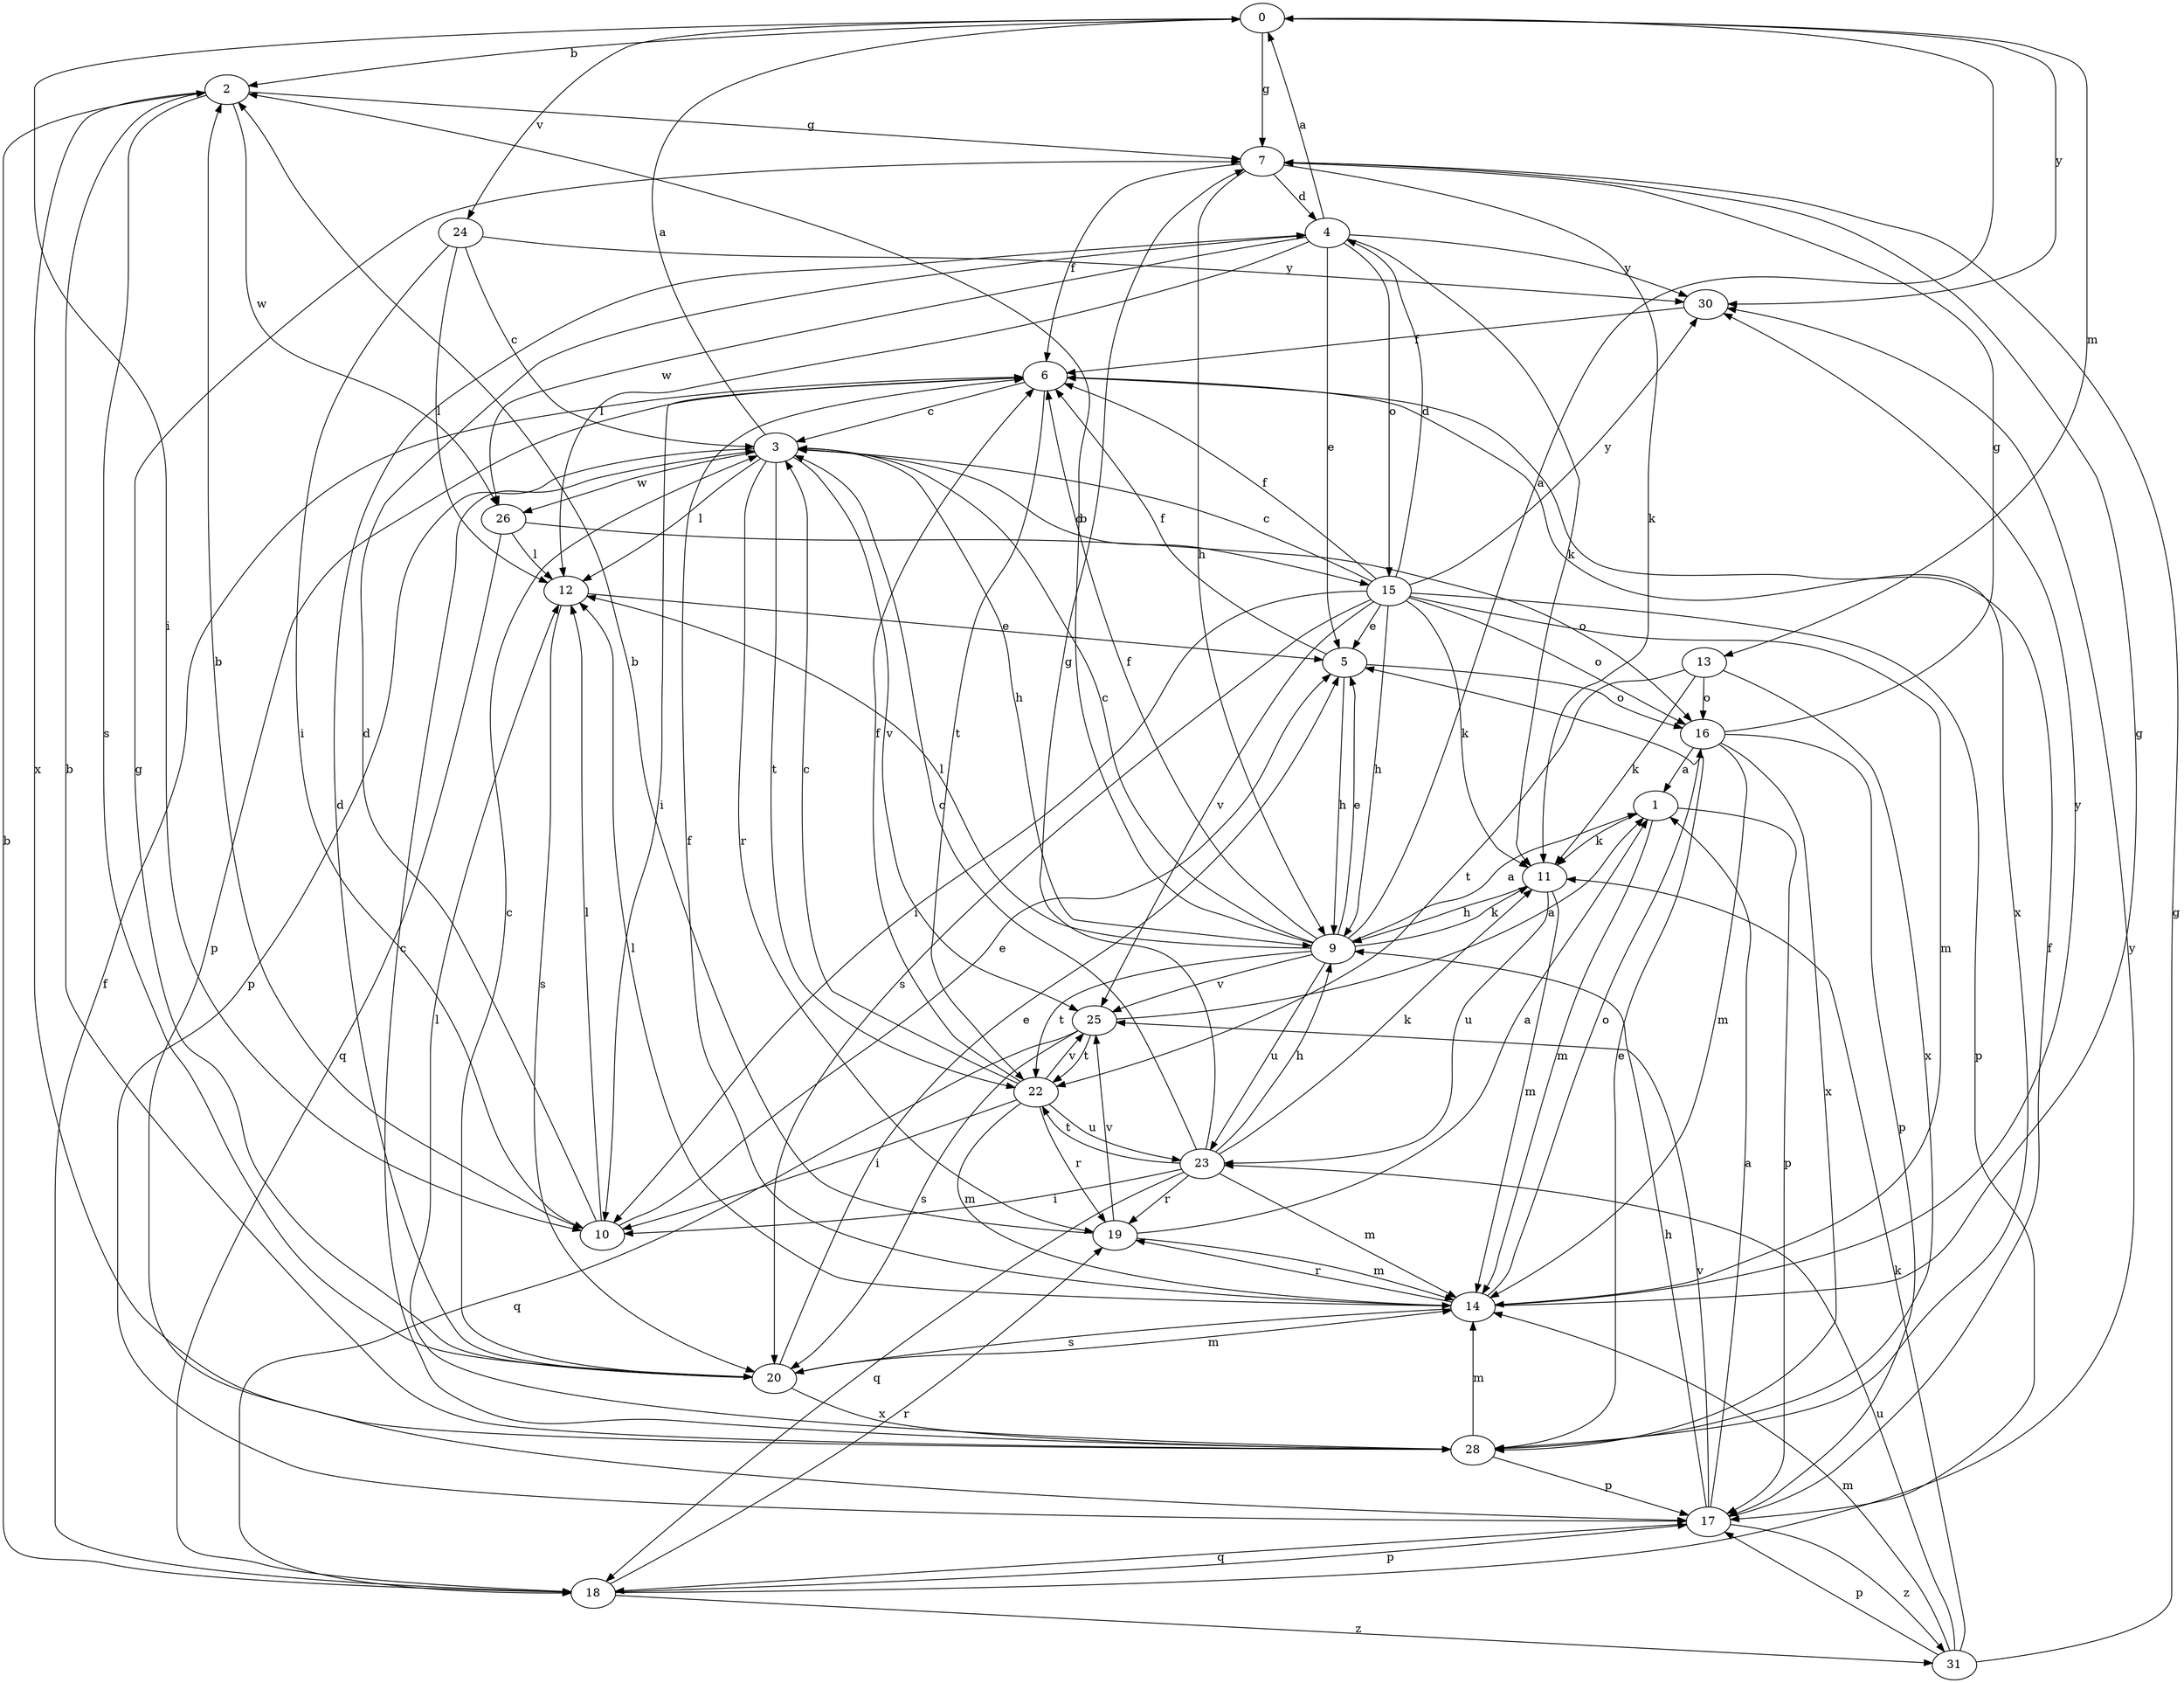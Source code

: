 strict digraph  {
0;
1;
2;
3;
4;
5;
6;
7;
9;
10;
11;
12;
13;
14;
15;
16;
17;
18;
19;
20;
22;
23;
24;
25;
26;
28;
30;
31;
0 -> 2  [label=b];
0 -> 7  [label=g];
0 -> 10  [label=i];
0 -> 13  [label=m];
0 -> 24  [label=v];
0 -> 30  [label=y];
1 -> 11  [label=k];
1 -> 14  [label=m];
1 -> 17  [label=p];
2 -> 7  [label=g];
2 -> 20  [label=s];
2 -> 26  [label=w];
2 -> 28  [label=x];
3 -> 0  [label=a];
3 -> 9  [label=h];
3 -> 12  [label=l];
3 -> 15  [label=o];
3 -> 17  [label=p];
3 -> 19  [label=r];
3 -> 22  [label=t];
3 -> 25  [label=v];
3 -> 26  [label=w];
4 -> 0  [label=a];
4 -> 5  [label=e];
4 -> 11  [label=k];
4 -> 12  [label=l];
4 -> 15  [label=o];
4 -> 26  [label=w];
4 -> 30  [label=y];
5 -> 6  [label=f];
5 -> 9  [label=h];
5 -> 16  [label=o];
6 -> 3  [label=c];
6 -> 10  [label=i];
6 -> 17  [label=p];
6 -> 22  [label=t];
6 -> 28  [label=x];
7 -> 4  [label=d];
7 -> 6  [label=f];
7 -> 9  [label=h];
7 -> 11  [label=k];
9 -> 0  [label=a];
9 -> 1  [label=a];
9 -> 2  [label=b];
9 -> 3  [label=c];
9 -> 5  [label=e];
9 -> 6  [label=f];
9 -> 11  [label=k];
9 -> 12  [label=l];
9 -> 22  [label=t];
9 -> 23  [label=u];
9 -> 25  [label=v];
10 -> 2  [label=b];
10 -> 4  [label=d];
10 -> 5  [label=e];
10 -> 12  [label=l];
11 -> 9  [label=h];
11 -> 14  [label=m];
11 -> 23  [label=u];
12 -> 5  [label=e];
12 -> 20  [label=s];
13 -> 11  [label=k];
13 -> 16  [label=o];
13 -> 22  [label=t];
13 -> 28  [label=x];
14 -> 6  [label=f];
14 -> 7  [label=g];
14 -> 12  [label=l];
14 -> 16  [label=o];
14 -> 19  [label=r];
14 -> 20  [label=s];
14 -> 30  [label=y];
15 -> 3  [label=c];
15 -> 4  [label=d];
15 -> 5  [label=e];
15 -> 6  [label=f];
15 -> 9  [label=h];
15 -> 10  [label=i];
15 -> 11  [label=k];
15 -> 14  [label=m];
15 -> 16  [label=o];
15 -> 17  [label=p];
15 -> 20  [label=s];
15 -> 25  [label=v];
15 -> 30  [label=y];
16 -> 1  [label=a];
16 -> 7  [label=g];
16 -> 14  [label=m];
16 -> 17  [label=p];
16 -> 28  [label=x];
17 -> 1  [label=a];
17 -> 6  [label=f];
17 -> 9  [label=h];
17 -> 18  [label=q];
17 -> 25  [label=v];
17 -> 31  [label=z];
18 -> 2  [label=b];
18 -> 6  [label=f];
18 -> 17  [label=p];
18 -> 19  [label=r];
18 -> 30  [label=y];
18 -> 31  [label=z];
19 -> 1  [label=a];
19 -> 2  [label=b];
19 -> 14  [label=m];
19 -> 25  [label=v];
20 -> 3  [label=c];
20 -> 4  [label=d];
20 -> 5  [label=e];
20 -> 7  [label=g];
20 -> 14  [label=m];
20 -> 28  [label=x];
22 -> 3  [label=c];
22 -> 6  [label=f];
22 -> 10  [label=i];
22 -> 14  [label=m];
22 -> 19  [label=r];
22 -> 23  [label=u];
22 -> 25  [label=v];
23 -> 3  [label=c];
23 -> 7  [label=g];
23 -> 9  [label=h];
23 -> 10  [label=i];
23 -> 11  [label=k];
23 -> 14  [label=m];
23 -> 18  [label=q];
23 -> 19  [label=r];
23 -> 22  [label=t];
24 -> 3  [label=c];
24 -> 10  [label=i];
24 -> 12  [label=l];
24 -> 30  [label=y];
25 -> 1  [label=a];
25 -> 18  [label=q];
25 -> 20  [label=s];
25 -> 22  [label=t];
26 -> 12  [label=l];
26 -> 16  [label=o];
26 -> 18  [label=q];
28 -> 2  [label=b];
28 -> 3  [label=c];
28 -> 5  [label=e];
28 -> 12  [label=l];
28 -> 14  [label=m];
28 -> 17  [label=p];
30 -> 6  [label=f];
31 -> 7  [label=g];
31 -> 11  [label=k];
31 -> 14  [label=m];
31 -> 17  [label=p];
31 -> 23  [label=u];
}
